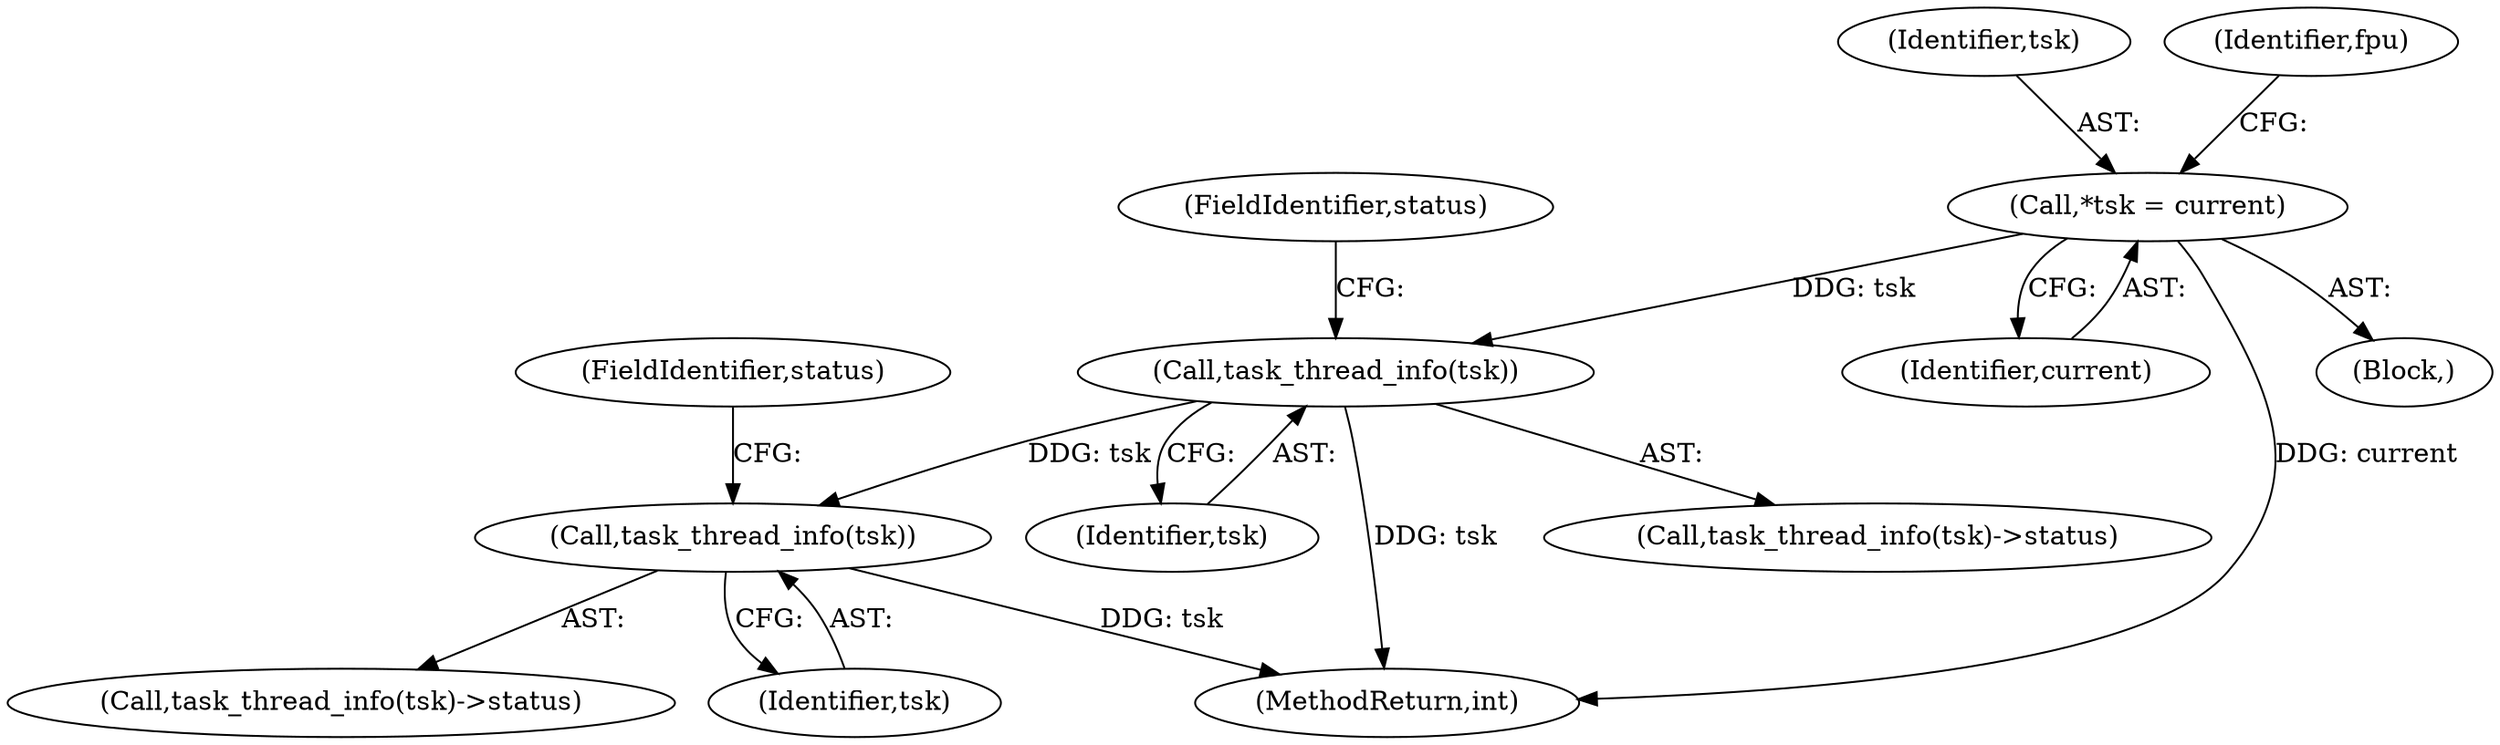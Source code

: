digraph "0_linux_a8b0ca17b80e92faab46ee7179ba9e99ccb61233_28@pointer" {
"1000106" [label="(Call,*tsk = current)"];
"1000130" [label="(Call,task_thread_info(tsk))"];
"1000139" [label="(Call,task_thread_info(tsk))"];
"1000108" [label="(Identifier,current)"];
"1000107" [label="(Identifier,tsk)"];
"1000131" [label="(Identifier,tsk)"];
"1000130" [label="(Call,task_thread_info(tsk))"];
"1000148" [label="(MethodReturn,int)"];
"1000111" [label="(Identifier,fpu)"];
"1000139" [label="(Call,task_thread_info(tsk))"];
"1000138" [label="(Call,task_thread_info(tsk)->status)"];
"1000140" [label="(Identifier,tsk)"];
"1000141" [label="(FieldIdentifier,status)"];
"1000104" [label="(Block,)"];
"1000106" [label="(Call,*tsk = current)"];
"1000132" [label="(FieldIdentifier,status)"];
"1000129" [label="(Call,task_thread_info(tsk)->status)"];
"1000106" -> "1000104"  [label="AST: "];
"1000106" -> "1000108"  [label="CFG: "];
"1000107" -> "1000106"  [label="AST: "];
"1000108" -> "1000106"  [label="AST: "];
"1000111" -> "1000106"  [label="CFG: "];
"1000106" -> "1000148"  [label="DDG: current"];
"1000106" -> "1000130"  [label="DDG: tsk"];
"1000130" -> "1000129"  [label="AST: "];
"1000130" -> "1000131"  [label="CFG: "];
"1000131" -> "1000130"  [label="AST: "];
"1000132" -> "1000130"  [label="CFG: "];
"1000130" -> "1000148"  [label="DDG: tsk"];
"1000130" -> "1000139"  [label="DDG: tsk"];
"1000139" -> "1000138"  [label="AST: "];
"1000139" -> "1000140"  [label="CFG: "];
"1000140" -> "1000139"  [label="AST: "];
"1000141" -> "1000139"  [label="CFG: "];
"1000139" -> "1000148"  [label="DDG: tsk"];
}
